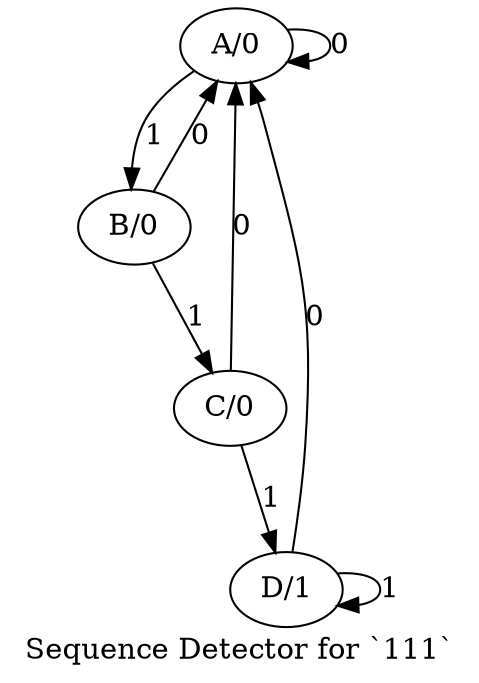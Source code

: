 digraph "" {
	graph [label="Sequence Detector for `111`"];
	"A/0" -> "A/0" [key=0,
	label=0];
"A/0" -> "B/0" [key=0,
label=1];
"B/0" -> "A/0" [key=0,
label=0];
"B/0" -> "C/0" [key=0,
label=1];
"C/0" -> "A/0" [key=0,
label=0];
"C/0" -> "D/1" [key=0,
label=1];
"D/1" -> "A/0" [key=0,
label=0];
"D/1" -> "D/1" [key=0,
label=1];
}
